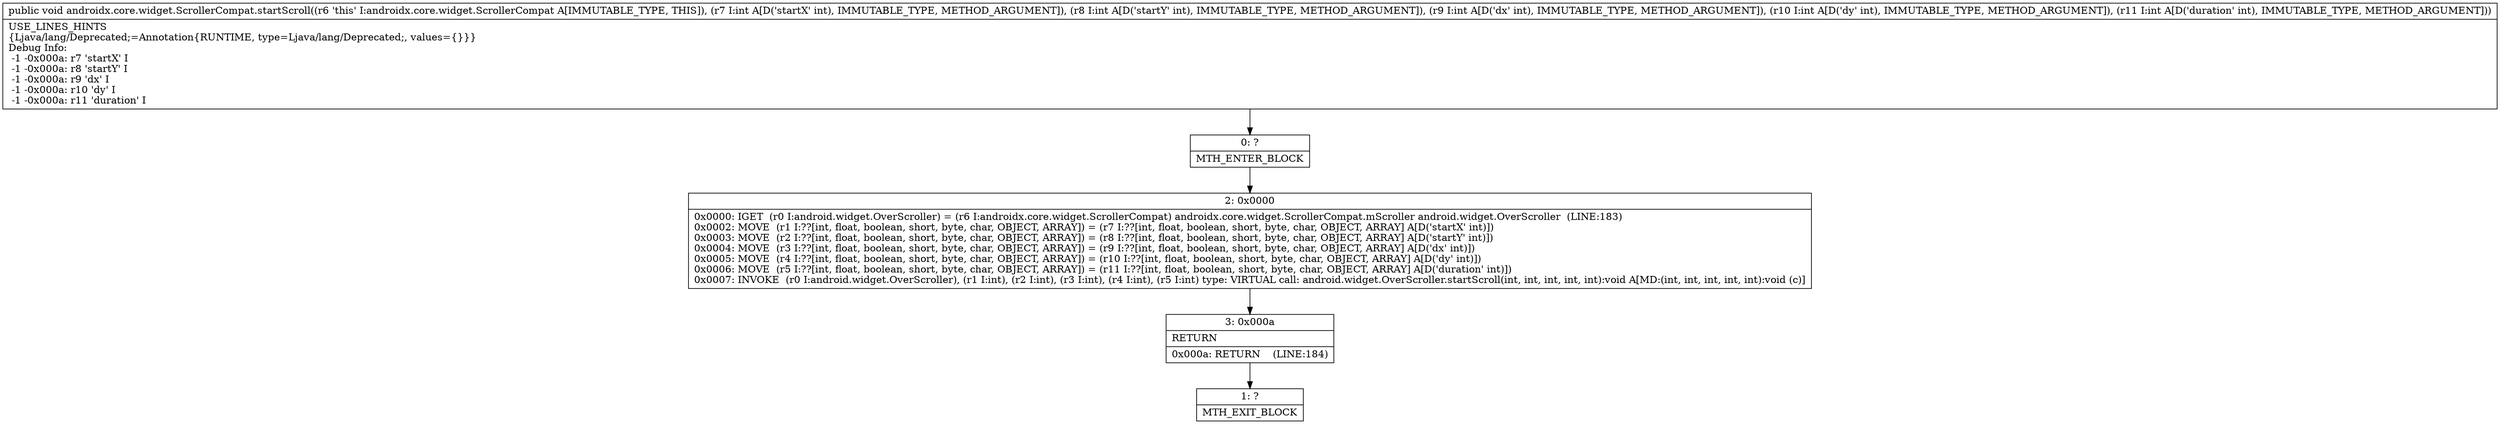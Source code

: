 digraph "CFG forandroidx.core.widget.ScrollerCompat.startScroll(IIIII)V" {
Node_0 [shape=record,label="{0\:\ ?|MTH_ENTER_BLOCK\l}"];
Node_2 [shape=record,label="{2\:\ 0x0000|0x0000: IGET  (r0 I:android.widget.OverScroller) = (r6 I:androidx.core.widget.ScrollerCompat) androidx.core.widget.ScrollerCompat.mScroller android.widget.OverScroller  (LINE:183)\l0x0002: MOVE  (r1 I:??[int, float, boolean, short, byte, char, OBJECT, ARRAY]) = (r7 I:??[int, float, boolean, short, byte, char, OBJECT, ARRAY] A[D('startX' int)]) \l0x0003: MOVE  (r2 I:??[int, float, boolean, short, byte, char, OBJECT, ARRAY]) = (r8 I:??[int, float, boolean, short, byte, char, OBJECT, ARRAY] A[D('startY' int)]) \l0x0004: MOVE  (r3 I:??[int, float, boolean, short, byte, char, OBJECT, ARRAY]) = (r9 I:??[int, float, boolean, short, byte, char, OBJECT, ARRAY] A[D('dx' int)]) \l0x0005: MOVE  (r4 I:??[int, float, boolean, short, byte, char, OBJECT, ARRAY]) = (r10 I:??[int, float, boolean, short, byte, char, OBJECT, ARRAY] A[D('dy' int)]) \l0x0006: MOVE  (r5 I:??[int, float, boolean, short, byte, char, OBJECT, ARRAY]) = (r11 I:??[int, float, boolean, short, byte, char, OBJECT, ARRAY] A[D('duration' int)]) \l0x0007: INVOKE  (r0 I:android.widget.OverScroller), (r1 I:int), (r2 I:int), (r3 I:int), (r4 I:int), (r5 I:int) type: VIRTUAL call: android.widget.OverScroller.startScroll(int, int, int, int, int):void A[MD:(int, int, int, int, int):void (c)]\l}"];
Node_3 [shape=record,label="{3\:\ 0x000a|RETURN\l|0x000a: RETURN    (LINE:184)\l}"];
Node_1 [shape=record,label="{1\:\ ?|MTH_EXIT_BLOCK\l}"];
MethodNode[shape=record,label="{public void androidx.core.widget.ScrollerCompat.startScroll((r6 'this' I:androidx.core.widget.ScrollerCompat A[IMMUTABLE_TYPE, THIS]), (r7 I:int A[D('startX' int), IMMUTABLE_TYPE, METHOD_ARGUMENT]), (r8 I:int A[D('startY' int), IMMUTABLE_TYPE, METHOD_ARGUMENT]), (r9 I:int A[D('dx' int), IMMUTABLE_TYPE, METHOD_ARGUMENT]), (r10 I:int A[D('dy' int), IMMUTABLE_TYPE, METHOD_ARGUMENT]), (r11 I:int A[D('duration' int), IMMUTABLE_TYPE, METHOD_ARGUMENT]))  | USE_LINES_HINTS\l\{Ljava\/lang\/Deprecated;=Annotation\{RUNTIME, type=Ljava\/lang\/Deprecated;, values=\{\}\}\}\lDebug Info:\l  \-1 \-0x000a: r7 'startX' I\l  \-1 \-0x000a: r8 'startY' I\l  \-1 \-0x000a: r9 'dx' I\l  \-1 \-0x000a: r10 'dy' I\l  \-1 \-0x000a: r11 'duration' I\l}"];
MethodNode -> Node_0;Node_0 -> Node_2;
Node_2 -> Node_3;
Node_3 -> Node_1;
}

